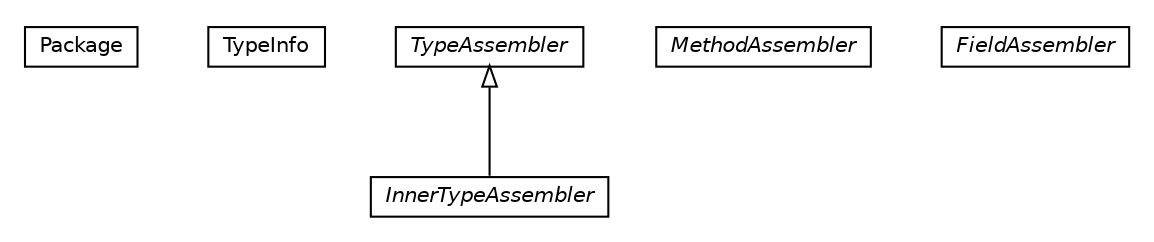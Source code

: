 #!/usr/local/bin/dot
#
# Class diagram 
# Generated by UMLGraph version R5_6-24-gf6e263 (http://www.umlgraph.org/)
#

digraph G {
	edge [fontname="Helvetica",fontsize=10,labelfontname="Helvetica",labelfontsize=10];
	node [fontname="Helvetica",fontsize=10,shape=plaintext];
	nodesep=0.25;
	ranksep=0.5;
	// io.reinert.requestor.gwtjackson.rebind.codegen.Package
	c5084 [label=<<table title="io.reinert.requestor.gwtjackson.rebind.codegen.Package" border="0" cellborder="1" cellspacing="0" cellpadding="2" port="p" href="./Package.html">
		<tr><td><table border="0" cellspacing="0" cellpadding="1">
<tr><td align="center" balign="center"> Package </td></tr>
		</table></td></tr>
		</table>>, URL="./Package.html", fontname="Helvetica", fontcolor="black", fontsize=10.0];
	// io.reinert.requestor.gwtjackson.rebind.codegen.TypeInfo
	c5085 [label=<<table title="io.reinert.requestor.gwtjackson.rebind.codegen.TypeInfo" border="0" cellborder="1" cellspacing="0" cellpadding="2" port="p" href="./TypeInfo.html">
		<tr><td><table border="0" cellspacing="0" cellpadding="1">
<tr><td align="center" balign="center"> TypeInfo </td></tr>
		</table></td></tr>
		</table>>, URL="./TypeInfo.html", fontname="Helvetica", fontcolor="black", fontsize=10.0];
	// io.reinert.requestor.gwtjackson.rebind.codegen.TypeAssembler
	c5086 [label=<<table title="io.reinert.requestor.gwtjackson.rebind.codegen.TypeAssembler" border="0" cellborder="1" cellspacing="0" cellpadding="2" port="p" href="./TypeAssembler.html">
		<tr><td><table border="0" cellspacing="0" cellpadding="1">
<tr><td align="center" balign="center"><font face="Helvetica-Oblique"> TypeAssembler </font></td></tr>
		</table></td></tr>
		</table>>, URL="./TypeAssembler.html", fontname="Helvetica", fontcolor="black", fontsize=10.0];
	// io.reinert.requestor.gwtjackson.rebind.codegen.MethodAssembler
	c5087 [label=<<table title="io.reinert.requestor.gwtjackson.rebind.codegen.MethodAssembler" border="0" cellborder="1" cellspacing="0" cellpadding="2" port="p" href="./MethodAssembler.html">
		<tr><td><table border="0" cellspacing="0" cellpadding="1">
<tr><td align="center" balign="center"><font face="Helvetica-Oblique"> MethodAssembler </font></td></tr>
		</table></td></tr>
		</table>>, URL="./MethodAssembler.html", fontname="Helvetica", fontcolor="black", fontsize=10.0];
	// io.reinert.requestor.gwtjackson.rebind.codegen.FieldAssembler
	c5088 [label=<<table title="io.reinert.requestor.gwtjackson.rebind.codegen.FieldAssembler" border="0" cellborder="1" cellspacing="0" cellpadding="2" port="p" href="./FieldAssembler.html">
		<tr><td><table border="0" cellspacing="0" cellpadding="1">
<tr><td align="center" balign="center"><font face="Helvetica-Oblique"> FieldAssembler </font></td></tr>
		</table></td></tr>
		</table>>, URL="./FieldAssembler.html", fontname="Helvetica", fontcolor="black", fontsize=10.0];
	// io.reinert.requestor.gwtjackson.rebind.codegen.InnerTypeAssembler
	c5089 [label=<<table title="io.reinert.requestor.gwtjackson.rebind.codegen.InnerTypeAssembler" border="0" cellborder="1" cellspacing="0" cellpadding="2" port="p" href="./InnerTypeAssembler.html">
		<tr><td><table border="0" cellspacing="0" cellpadding="1">
<tr><td align="center" balign="center"><font face="Helvetica-Oblique"> InnerTypeAssembler </font></td></tr>
		</table></td></tr>
		</table>>, URL="./InnerTypeAssembler.html", fontname="Helvetica", fontcolor="black", fontsize=10.0];
	//io.reinert.requestor.gwtjackson.rebind.codegen.InnerTypeAssembler extends io.reinert.requestor.gwtjackson.rebind.codegen.TypeAssembler
	c5086:p -> c5089:p [dir=back,arrowtail=empty];
}

